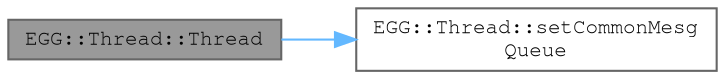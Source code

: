 digraph "EGG::Thread::Thread"
{
 // LATEX_PDF_SIZE
  bgcolor="transparent";
  edge [fontname=FreeMono,fontsize=10,labelfontname=FreeMono,labelfontsize=10];
  node [fontname=FreeMono,fontsize=10,shape=box,height=0.2,width=0.4];
  rankdir="LR";
  Node1 [label="EGG::Thread::Thread",height=0.2,width=0.4,color="gray40", fillcolor="grey60", style="filled", fontcolor="black",tooltip="A constructor."];
  Node1 -> Node2 [color="steelblue1",style="solid"];
  Node2 [label="EGG::Thread::setCommonMesg\lQueue",height=0.2,width=0.4,color="grey40", fillcolor="white", style="filled",URL="$class_e_g_g_1_1_thread.html#a6ce2684bb4c57b9b04b1b840cc5a0dc1",tooltip="Configures the message queue."];
}
